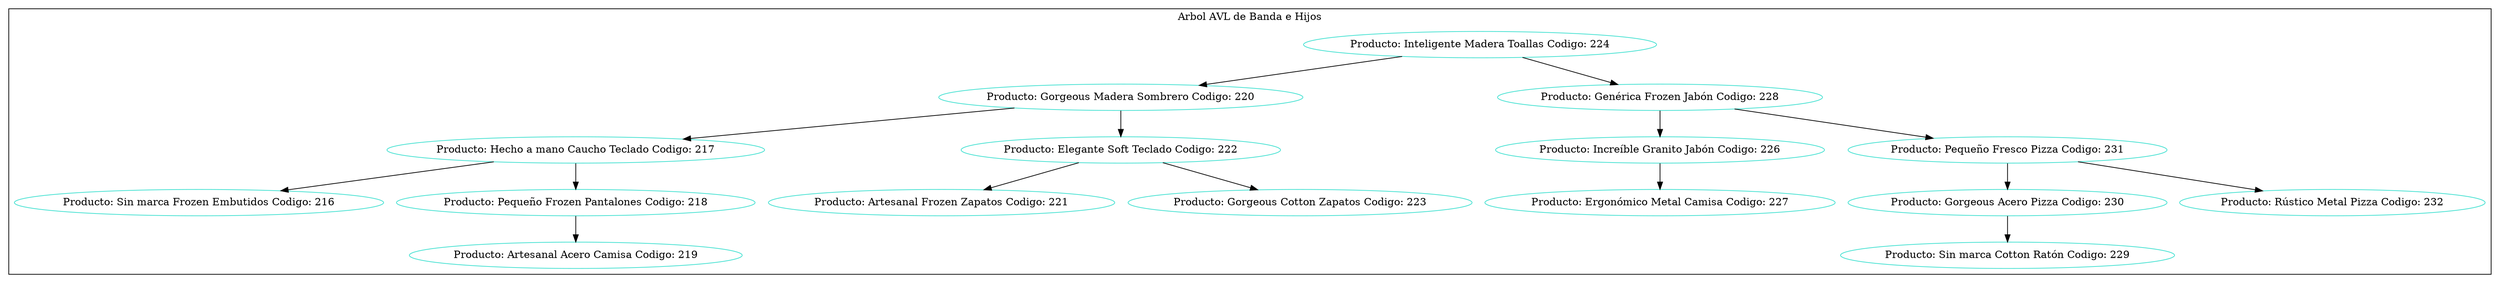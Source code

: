 digraph Hash{
node [color ="turquoise"];
subgraph clusterMarco {label="Arbol AVL de Banda e Hijos";color=black;
node[label="Producto: Inteligente Madera Toallas Codigo: 224"]224;
node[label="Producto: Gorgeous Madera Sombrero Codigo: 220"]220;
node[label="Producto: Hecho a mano Caucho Teclado Codigo: 217"]217;
node[label="Producto: Sin marca Frozen Embutidos Codigo: 216"]216;
node[label="Producto: Pequeño Frozen Pantalones Codigo: 218"]218;
node[label="Producto: Artesanal Acero Camisa Codigo: 219"]219;
node[label="Producto: Elegante Soft Teclado Codigo: 222"]222;
node[label="Producto: Artesanal Frozen Zapatos Codigo: 221"]221;
node[label="Producto: Gorgeous Cotton Zapatos Codigo: 223"]223;
node[label="Producto: Genérica Frozen Jabón Codigo: 228"]228;
node[label="Producto: Increíble Granito Jabón Codigo: 226"]226;
node[label="Producto: Ergonómico Metal Camisa Codigo: 227"]227;
node[label="Producto: Pequeño Fresco Pizza Codigo: 231"]231;
node[label="Producto: Gorgeous Acero Pizza Codigo: 230"]230;
node[label="Producto: Sin marca Cotton Ratón Codigo: 229"]229;
node[label="Producto: Rústico Metal Pizza Codigo: 232"]232;
217->216;
218->219;
217->218;
220->217;
222->221;
222->223;
220->222;
224->220;
226->227;
228->226;
230->229;
231->230;
231->232;
228->231;
224->228;
}
}